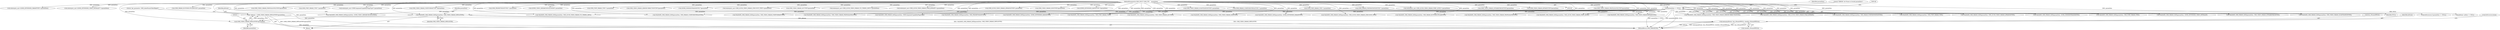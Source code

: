 digraph "0_Android_560ccdb509a7b86186fac0fce1b25bd9a3e6a6e8_5@pointer" {
"1000455" [label="(Call,memcpy(pParam, &m_sParamMPEG4, sizeof(m_sParamMPEG4)))"];
"1000448" [label="(Call,* pParam = (OMX_VIDEO_PARAM_MPEG4TYPE*)paramData)"];
"1000450" [label="(Call,(OMX_VIDEO_PARAM_MPEG4TYPE*)paramData)"];
"1000444" [label="(Call,VALIDATE_OMX_PARAM_DATA(paramData, OMX_VIDEO_PARAM_MPEG4TYPE))"];
"1000138" [label="(Call,paramData == NULL)"];
"1000109" [label="(MethodParameterIn,OMX_INOUT OMX_PTR     paramData)"];
"1000446" [label="(Identifier,OMX_VIDEO_PARAM_MPEG4TYPE)"];
"1000586" [label="(Call,(OMX_VIDEO_PARAM_PROFILELEVELTYPE*)paramData)"];
"1000649" [label="(Call,VALIDATE_OMX_PARAM_DATA(paramData, OMX_PARAM_COMPONENTROLETYPE))"];
"1001134" [label="(Call,VALIDATE_OMX_PARAM_DATA(paramData, OMX_QCOM_VIDEO_PARAM_LTRCOUNT_TYPE))"];
"1001162" [label="(Call,reinterpret_cast<QOMX_EXTNINDEX_PARAMTYPE*>(paramData))"];
"1001422" [label="(Call,reinterpret_cast<QOMX_EXTNINDEX_VIDEO_INITIALQP *>(paramData))"];
"1001166" [label="(Call,pParam->pData == NULL)"];
"1000620" [label="(Call,VALIDATE_OMX_PARAM_DATA(paramData, OMX_PORT_PARAM_TYPE))"];
"1000109" [label="(MethodParameterIn,OMX_INOUT OMX_PTR     paramData)"];
"1000714" [label="(Call,(OMX_PARAM_BUFFERSUPPLIERTYPE*) paramData)"];
"1000139" [label="(Identifier,paramData)"];
"1001291" [label="(Call,VALIDATE_OMX_PARAM_DATA(paramData, QOMX_VIDEO_HIERARCHICALLAYERS))"];
"1000459" [label="(Call,sizeof(m_sParamMPEG4))"];
"1000544" [label="(Call,VALIDATE_OMX_PARAM_DATA(paramData, OMX_VIDEO_PARAM_PROFILELEVELTYPE))"];
"1000926" [label="(Call,VALIDATE_OMX_PARAM_DATA(paramData, QOMX_INDEXEXTRADATATYPE))"];
"1000550" [label="(Call,(OMX_VIDEO_PARAM_PROFILELEVELTYPE*)paramData)"];
"1000305" [label="(Call,(OMX_PORT_PARAM_TYPE *) paramData)"];
"1000138" [label="(Call,paramData == NULL)"];
"1000873" [label="(Call,reinterpret_cast<OMXComponentCapabilityFlagsType*>(paramData))"];
"1000708" [label="(Call,VALIDATE_OMX_PARAM_DATA(paramData, OMX_PARAM_BUFFERSUPPLIERTYPE))"];
"1000137" [label="(ControlStructure,if (paramData == NULL))"];
"1001444" [label="(MethodReturn,OMX_ERRORTYPE)"];
"1000580" [label="(Call,VALIDATE_OMX_PARAM_DATA(paramData, OMX_VIDEO_PARAM_PROFILELEVELTYPE))"];
"1000325" [label="(Call,(OMX_VIDEO_PARAM_PORTFORMATTYPE *)paramData)"];
"1001154" [label="(Call,VALIDATE_OMX_PARAM_DATA(paramData, QOMX_EXTNINDEX_PARAMTYPE))"];
"1001381" [label="(Call,VALIDATE_OMX_PARAM_DATA(paramData, OMX_QCOM_VIDEO_PARAM_PEAK_BITRATE))"];
"1000694" [label="(Call,(OMX_PRIORITYMGMTTYPE *) paramData)"];
"1001297" [label="(Call,(QOMX_VIDEO_HIERARCHICALLAYERS*) paramData)"];
"1000319" [label="(Call,VALIDATE_OMX_PARAM_DATA(paramData, OMX_VIDEO_PARAM_PORTFORMATTYPE))"];
"1000484" [label="(Call,VALIDATE_OMX_PARAM_DATA(paramData, OMX_VIDEO_PARAM_AVCTYPE))"];
"1000780" [label="(Call,VALIDATE_OMX_PARAM_DATA(paramData, OMX_QCOM_VIDEO_PARAM_QPRANGETYPE))"];
"1000445" [label="(Identifier,paramData)"];
"1000449" [label="(Identifier,pParam)"];
"1000606" [label="(Call,(OMX_PORT_PARAM_TYPE *) paramData)"];
"1000806" [label="(Call,(OMX_VIDEO_PARAM_ERRORCORRECTIONTYPE*)paramData)"];
"1000934" [label="(Call,(QOMX_INDEXEXTRADATATYPE *)paramData)"];
"1000461" [label="(ControlStructure,break;)"];
"1001142" [label="(Call,reinterpret_cast<OMX_QCOM_VIDEO_PARAM_LTRCOUNT_TYPE*>(paramData))"];
"1000454" [label="(Literal,\"get_parameter: OMX_IndexParamVideoMpeg4\")"];
"1000490" [label="(Call,(OMX_VIDEO_PARAM_AVCTYPE*)paramData)"];
"1001353" [label="(Call,reinterpret_cast<OMX_QCOM_VIDEO_PARAM_VUI_TIMING_INFO*>(paramData))"];
"1001388" [label="(Call,reinterpret_cast<OMX_QCOM_VIDEO_PARAM_PEAK_BITRATE*>(paramData))"];
"1000452" [label="(Identifier,paramData)"];
"1001346" [label="(Call,VALIDATE_OMX_PARAM_DATA(paramData, OMX_QCOM_VIDEO_PARAM_VUI_TIMING_INFO))"];
"1000153" [label="(Call,VALIDATE_OMX_PARAM_DATA(paramData, OMX_PARAM_PORTDEFINITIONTYPE))"];
"1001311" [label="(Call,VALIDATE_OMX_PARAM_DATA(paramData, OMX_QCOM_VIDEO_PARAM_PERF_LEVEL))"];
"1000456" [label="(Identifier,pParam)"];
"1000786" [label="(Call,(OMX_QCOM_VIDEO_PARAM_QPRANGETYPE*) paramData)"];
"1000688" [label="(Call,VALIDATE_OMX_PARAM_DATA(paramData, OMX_PRIORITYMGMTTYPE))"];
"1000470" [label="(Call,(OMX_VIDEO_PARAM_H263TYPE*)paramData)"];
"1000444" [label="(Call,VALIDATE_OMX_PARAM_DATA(paramData, OMX_VIDEO_PARAM_MPEG4TYPE))"];
"1001071" [label="(Call,(QOMX_EXTNINDEX_RANGETYPE *)paramData)"];
"1000457" [label="(Call,&m_sParamMPEG4)"];
"1000464" [label="(Call,VALIDATE_OMX_PARAM_DATA(paramData, OMX_VIDEO_PARAM_H263TYPE))"];
"1000299" [label="(Call,VALIDATE_OMX_PARAM_DATA(paramData, OMX_PORT_PARAM_TYPE))"];
"1000600" [label="(Call,VALIDATE_OMX_PARAM_DATA(paramData, OMX_PORT_PARAM_TYPE))"];
"1000867" [label="(Call,VALIDATE_OMX_PARAM_DATA(paramData, OMXComponentCapabilityFlagsType))"];
"1001063" [label="(Call,VALIDATE_OMX_PARAM_DATA(paramData, QOMX_EXTNINDEX_RANGETYPE))"];
"1000766" [label="(Call,(OMX_VIDEO_PARAM_QUANTIZATIONTYPE*) paramData)"];
"1000655" [label="(Call,(OMX_PARAM_COMPONENTROLETYPE *) paramData)"];
"1000408" [label="(Call,VALIDATE_OMX_PARAM_DATA(paramData, OMX_VIDEO_PARAM_BITRATETYPE))"];
"1000800" [label="(Call,VALIDATE_OMX_PARAM_DATA(paramData, OMX_VIDEO_PARAM_ERRORCORRECTIONTYPE))"];
"1000448" [label="(Call,* pParam = (OMX_VIDEO_PARAM_MPEG4TYPE*)paramData)"];
"1000143" [label="(Literal,\"ERROR: Get Param in Invalid paramData\")"];
"1000626" [label="(Call,(OMX_PORT_PARAM_TYPE *) paramData)"];
"1000455" [label="(Call,memcpy(pParam, &m_sParamMPEG4, sizeof(m_sParamMPEG4)))"];
"1000140" [label="(Identifier,NULL)"];
"1001416" [label="(Call,VALIDATE_OMX_PARAM_DATA(paramData, QOMX_EXTNINDEX_VIDEO_INITIALQP))"];
"1000450" [label="(Call,(OMX_VIDEO_PARAM_MPEG4TYPE*)paramData)"];
"1000159" [label="(Call,(OMX_PARAM_PORTDEFINITIONTYPE *) paramData)"];
"1001318" [label="(Call,reinterpret_cast<OMX_QCOM_VIDEO_PARAM_PERF_LEVEL*>(paramData))"];
"1000835" [label="(Call,VALIDATE_OMX_PARAM_DATA(paramData, OMX_VIDEO_PARAM_INTRAREFRESHTYPE))"];
"1000443" [label="(Block,)"];
"1000760" [label="(Call,VALIDATE_OMX_PARAM_DATA(paramData, OMX_VIDEO_PARAM_QUANTIZATIONTYPE))"];
"1000841" [label="(Call,(OMX_VIDEO_PARAM_INTRAREFRESHTYPE*)paramData)"];
"1000414" [label="(Call,(OMX_VIDEO_PARAM_BITRATETYPE*)paramData)"];
"1000455" -> "1000443"  [label="AST: "];
"1000455" -> "1000459"  [label="CFG: "];
"1000456" -> "1000455"  [label="AST: "];
"1000457" -> "1000455"  [label="AST: "];
"1000459" -> "1000455"  [label="AST: "];
"1000461" -> "1000455"  [label="CFG: "];
"1000455" -> "1001444"  [label="DDG: memcpy(pParam, &m_sParamMPEG4, sizeof(m_sParamMPEG4))"];
"1000455" -> "1001444"  [label="DDG: &m_sParamMPEG4"];
"1000455" -> "1001444"  [label="DDG: pParam"];
"1000448" -> "1000455"  [label="DDG: pParam"];
"1000448" -> "1000443"  [label="AST: "];
"1000448" -> "1000450"  [label="CFG: "];
"1000449" -> "1000448"  [label="AST: "];
"1000450" -> "1000448"  [label="AST: "];
"1000454" -> "1000448"  [label="CFG: "];
"1000448" -> "1001444"  [label="DDG: (OMX_VIDEO_PARAM_MPEG4TYPE*)paramData"];
"1000450" -> "1000448"  [label="DDG: paramData"];
"1000450" -> "1000452"  [label="CFG: "];
"1000451" -> "1000450"  [label="AST: "];
"1000452" -> "1000450"  [label="AST: "];
"1000450" -> "1001444"  [label="DDG: paramData"];
"1000444" -> "1000450"  [label="DDG: paramData"];
"1000109" -> "1000450"  [label="DDG: paramData"];
"1000444" -> "1000443"  [label="AST: "];
"1000444" -> "1000446"  [label="CFG: "];
"1000445" -> "1000444"  [label="AST: "];
"1000446" -> "1000444"  [label="AST: "];
"1000449" -> "1000444"  [label="CFG: "];
"1000444" -> "1001444"  [label="DDG: OMX_VIDEO_PARAM_MPEG4TYPE"];
"1000444" -> "1001444"  [label="DDG: VALIDATE_OMX_PARAM_DATA(paramData, OMX_VIDEO_PARAM_MPEG4TYPE)"];
"1000138" -> "1000444"  [label="DDG: paramData"];
"1000109" -> "1000444"  [label="DDG: paramData"];
"1000138" -> "1000137"  [label="AST: "];
"1000138" -> "1000140"  [label="CFG: "];
"1000139" -> "1000138"  [label="AST: "];
"1000140" -> "1000138"  [label="AST: "];
"1000143" -> "1000138"  [label="CFG: "];
"1000148" -> "1000138"  [label="CFG: "];
"1000138" -> "1001444"  [label="DDG: paramData"];
"1000138" -> "1001444"  [label="DDG: NULL"];
"1000138" -> "1001444"  [label="DDG: paramData == NULL"];
"1000109" -> "1000138"  [label="DDG: paramData"];
"1000138" -> "1000153"  [label="DDG: paramData"];
"1000138" -> "1000299"  [label="DDG: paramData"];
"1000138" -> "1000319"  [label="DDG: paramData"];
"1000138" -> "1000408"  [label="DDG: paramData"];
"1000138" -> "1000464"  [label="DDG: paramData"];
"1000138" -> "1000484"  [label="DDG: paramData"];
"1000138" -> "1000544"  [label="DDG: paramData"];
"1000138" -> "1000580"  [label="DDG: paramData"];
"1000138" -> "1000600"  [label="DDG: paramData"];
"1000138" -> "1000620"  [label="DDG: paramData"];
"1000138" -> "1000649"  [label="DDG: paramData"];
"1000138" -> "1000688"  [label="DDG: paramData"];
"1000138" -> "1000708"  [label="DDG: paramData"];
"1000138" -> "1000760"  [label="DDG: paramData"];
"1000138" -> "1000780"  [label="DDG: paramData"];
"1000138" -> "1000800"  [label="DDG: paramData"];
"1000138" -> "1000835"  [label="DDG: paramData"];
"1000138" -> "1000867"  [label="DDG: paramData"];
"1000138" -> "1000926"  [label="DDG: paramData"];
"1000138" -> "1001063"  [label="DDG: paramData"];
"1000138" -> "1001134"  [label="DDG: paramData"];
"1000138" -> "1001154"  [label="DDG: paramData"];
"1000138" -> "1001166"  [label="DDG: NULL"];
"1000138" -> "1001291"  [label="DDG: paramData"];
"1000138" -> "1001311"  [label="DDG: paramData"];
"1000138" -> "1001346"  [label="DDG: paramData"];
"1000138" -> "1001381"  [label="DDG: paramData"];
"1000138" -> "1001416"  [label="DDG: paramData"];
"1000109" -> "1000106"  [label="AST: "];
"1000109" -> "1001444"  [label="DDG: paramData"];
"1000109" -> "1000153"  [label="DDG: paramData"];
"1000109" -> "1000159"  [label="DDG: paramData"];
"1000109" -> "1000299"  [label="DDG: paramData"];
"1000109" -> "1000305"  [label="DDG: paramData"];
"1000109" -> "1000319"  [label="DDG: paramData"];
"1000109" -> "1000325"  [label="DDG: paramData"];
"1000109" -> "1000408"  [label="DDG: paramData"];
"1000109" -> "1000414"  [label="DDG: paramData"];
"1000109" -> "1000464"  [label="DDG: paramData"];
"1000109" -> "1000470"  [label="DDG: paramData"];
"1000109" -> "1000484"  [label="DDG: paramData"];
"1000109" -> "1000490"  [label="DDG: paramData"];
"1000109" -> "1000544"  [label="DDG: paramData"];
"1000109" -> "1000550"  [label="DDG: paramData"];
"1000109" -> "1000580"  [label="DDG: paramData"];
"1000109" -> "1000586"  [label="DDG: paramData"];
"1000109" -> "1000600"  [label="DDG: paramData"];
"1000109" -> "1000606"  [label="DDG: paramData"];
"1000109" -> "1000620"  [label="DDG: paramData"];
"1000109" -> "1000626"  [label="DDG: paramData"];
"1000109" -> "1000649"  [label="DDG: paramData"];
"1000109" -> "1000655"  [label="DDG: paramData"];
"1000109" -> "1000688"  [label="DDG: paramData"];
"1000109" -> "1000694"  [label="DDG: paramData"];
"1000109" -> "1000708"  [label="DDG: paramData"];
"1000109" -> "1000714"  [label="DDG: paramData"];
"1000109" -> "1000760"  [label="DDG: paramData"];
"1000109" -> "1000766"  [label="DDG: paramData"];
"1000109" -> "1000780"  [label="DDG: paramData"];
"1000109" -> "1000786"  [label="DDG: paramData"];
"1000109" -> "1000800"  [label="DDG: paramData"];
"1000109" -> "1000806"  [label="DDG: paramData"];
"1000109" -> "1000835"  [label="DDG: paramData"];
"1000109" -> "1000841"  [label="DDG: paramData"];
"1000109" -> "1000867"  [label="DDG: paramData"];
"1000109" -> "1000873"  [label="DDG: paramData"];
"1000109" -> "1000926"  [label="DDG: paramData"];
"1000109" -> "1000934"  [label="DDG: paramData"];
"1000109" -> "1001063"  [label="DDG: paramData"];
"1000109" -> "1001071"  [label="DDG: paramData"];
"1000109" -> "1001134"  [label="DDG: paramData"];
"1000109" -> "1001142"  [label="DDG: paramData"];
"1000109" -> "1001154"  [label="DDG: paramData"];
"1000109" -> "1001162"  [label="DDG: paramData"];
"1000109" -> "1001291"  [label="DDG: paramData"];
"1000109" -> "1001297"  [label="DDG: paramData"];
"1000109" -> "1001311"  [label="DDG: paramData"];
"1000109" -> "1001318"  [label="DDG: paramData"];
"1000109" -> "1001346"  [label="DDG: paramData"];
"1000109" -> "1001353"  [label="DDG: paramData"];
"1000109" -> "1001381"  [label="DDG: paramData"];
"1000109" -> "1001388"  [label="DDG: paramData"];
"1000109" -> "1001416"  [label="DDG: paramData"];
"1000109" -> "1001422"  [label="DDG: paramData"];
}
